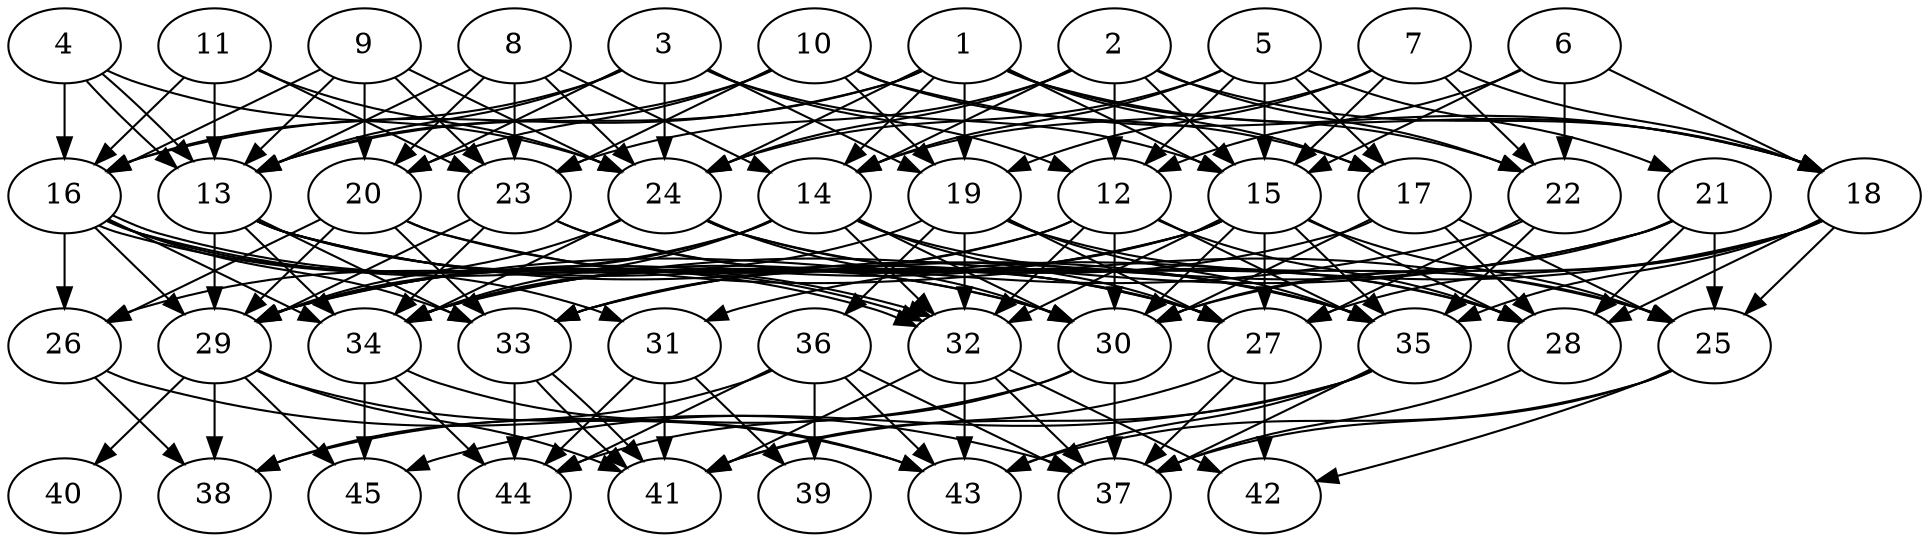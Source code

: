 // DAG automatically generated by daggen at Thu Oct  3 14:07:24 2019
// ./daggen --dot -n 45 --ccr 0.3 --fat 0.7 --regular 0.7 --density 0.7 --mindata 5242880 --maxdata 52428800 
digraph G {
  1 [size="135509333", alpha="0.04", expect_size="40652800"] 
  1 -> 13 [size ="40652800"]
  1 -> 14 [size ="40652800"]
  1 -> 15 [size ="40652800"]
  1 -> 16 [size ="40652800"]
  1 -> 17 [size ="40652800"]
  1 -> 18 [size ="40652800"]
  1 -> 19 [size ="40652800"]
  1 -> 22 [size ="40652800"]
  1 -> 24 [size ="40652800"]
  2 [size="81578667", alpha="0.06", expect_size="24473600"] 
  2 -> 12 [size ="24473600"]
  2 -> 14 [size ="24473600"]
  2 -> 15 [size ="24473600"]
  2 -> 18 [size ="24473600"]
  2 -> 22 [size ="24473600"]
  2 -> 23 [size ="24473600"]
  2 -> 24 [size ="24473600"]
  3 [size="97600853", alpha="0.04", expect_size="29280256"] 
  3 -> 12 [size ="29280256"]
  3 -> 13 [size ="29280256"]
  3 -> 15 [size ="29280256"]
  3 -> 16 [size ="29280256"]
  3 -> 19 [size ="29280256"]
  3 -> 20 [size ="29280256"]
  3 -> 24 [size ="29280256"]
  4 [size="110923093", alpha="0.04", expect_size="33276928"] 
  4 -> 13 [size ="33276928"]
  4 -> 13 [size ="33276928"]
  4 -> 16 [size ="33276928"]
  4 -> 24 [size ="33276928"]
  5 [size="24180053", alpha="0.10", expect_size="7254016"] 
  5 -> 12 [size ="7254016"]
  5 -> 14 [size ="7254016"]
  5 -> 15 [size ="7254016"]
  5 -> 17 [size ="7254016"]
  5 -> 21 [size ="7254016"]
  5 -> 24 [size ="7254016"]
  6 [size="25630720", alpha="0.12", expect_size="7689216"] 
  6 -> 12 [size ="7689216"]
  6 -> 15 [size ="7689216"]
  6 -> 18 [size ="7689216"]
  6 -> 22 [size ="7689216"]
  7 [size="88251733", alpha="0.14", expect_size="26475520"] 
  7 -> 14 [size ="26475520"]
  7 -> 15 [size ="26475520"]
  7 -> 18 [size ="26475520"]
  7 -> 19 [size ="26475520"]
  7 -> 22 [size ="26475520"]
  8 [size="144902827", alpha="0.04", expect_size="43470848"] 
  8 -> 13 [size ="43470848"]
  8 -> 14 [size ="43470848"]
  8 -> 20 [size ="43470848"]
  8 -> 23 [size ="43470848"]
  8 -> 24 [size ="43470848"]
  9 [size="122251947", alpha="0.10", expect_size="36675584"] 
  9 -> 13 [size ="36675584"]
  9 -> 16 [size ="36675584"]
  9 -> 20 [size ="36675584"]
  9 -> 23 [size ="36675584"]
  9 -> 24 [size ="36675584"]
  10 [size="152343893", alpha="0.18", expect_size="45703168"] 
  10 -> 13 [size ="45703168"]
  10 -> 17 [size ="45703168"]
  10 -> 18 [size ="45703168"]
  10 -> 19 [size ="45703168"]
  10 -> 20 [size ="45703168"]
  10 -> 23 [size ="45703168"]
  11 [size="149862400", alpha="0.16", expect_size="44958720"] 
  11 -> 13 [size ="44958720"]
  11 -> 16 [size ="44958720"]
  11 -> 23 [size ="44958720"]
  11 -> 24 [size ="44958720"]
  12 [size="27729920", alpha="0.20", expect_size="8318976"] 
  12 -> 28 [size ="8318976"]
  12 -> 29 [size ="8318976"]
  12 -> 30 [size ="8318976"]
  12 -> 32 [size ="8318976"]
  12 -> 34 [size ="8318976"]
  12 -> 35 [size ="8318976"]
  13 [size="71478613", alpha="0.12", expect_size="21443584"] 
  13 -> 27 [size ="21443584"]
  13 -> 29 [size ="21443584"]
  13 -> 30 [size ="21443584"]
  13 -> 32 [size ="21443584"]
  13 -> 33 [size ="21443584"]
  13 -> 34 [size ="21443584"]
  13 -> 35 [size ="21443584"]
  14 [size="105598293", alpha="0.01", expect_size="31679488"] 
  14 -> 26 [size ="31679488"]
  14 -> 27 [size ="31679488"]
  14 -> 28 [size ="31679488"]
  14 -> 29 [size ="31679488"]
  14 -> 30 [size ="31679488"]
  14 -> 32 [size ="31679488"]
  14 -> 34 [size ="31679488"]
  15 [size="136680107", alpha="0.06", expect_size="41004032"] 
  15 -> 25 [size ="41004032"]
  15 -> 27 [size ="41004032"]
  15 -> 28 [size ="41004032"]
  15 -> 29 [size ="41004032"]
  15 -> 30 [size ="41004032"]
  15 -> 32 [size ="41004032"]
  15 -> 33 [size ="41004032"]
  15 -> 34 [size ="41004032"]
  15 -> 35 [size ="41004032"]
  16 [size="58221227", alpha="0.02", expect_size="17466368"] 
  16 -> 26 [size ="17466368"]
  16 -> 29 [size ="17466368"]
  16 -> 30 [size ="17466368"]
  16 -> 31 [size ="17466368"]
  16 -> 32 [size ="17466368"]
  16 -> 32 [size ="17466368"]
  16 -> 33 [size ="17466368"]
  16 -> 34 [size ="17466368"]
  17 [size="155572907", alpha="0.19", expect_size="46671872"] 
  17 -> 25 [size ="46671872"]
  17 -> 28 [size ="46671872"]
  17 -> 30 [size ="46671872"]
  17 -> 33 [size ="46671872"]
  18 [size="111015253", alpha="0.14", expect_size="33304576"] 
  18 -> 25 [size ="33304576"]
  18 -> 27 [size ="33304576"]
  18 -> 28 [size ="33304576"]
  18 -> 30 [size ="33304576"]
  18 -> 31 [size ="33304576"]
  18 -> 35 [size ="33304576"]
  19 [size="139240107", alpha="0.10", expect_size="41772032"] 
  19 -> 25 [size ="41772032"]
  19 -> 27 [size ="41772032"]
  19 -> 32 [size ="41772032"]
  19 -> 34 [size ="41772032"]
  19 -> 35 [size ="41772032"]
  19 -> 36 [size ="41772032"]
  20 [size="62754133", alpha="0.15", expect_size="18826240"] 
  20 -> 25 [size ="18826240"]
  20 -> 26 [size ="18826240"]
  20 -> 27 [size ="18826240"]
  20 -> 29 [size ="18826240"]
  20 -> 33 [size ="18826240"]
  21 [size="43895467", alpha="0.16", expect_size="13168640"] 
  21 -> 25 [size ="13168640"]
  21 -> 28 [size ="13168640"]
  21 -> 30 [size ="13168640"]
  21 -> 33 [size ="13168640"]
  21 -> 34 [size ="13168640"]
  22 [size="173598720", alpha="0.04", expect_size="52079616"] 
  22 -> 27 [size ="52079616"]
  22 -> 29 [size ="52079616"]
  22 -> 35 [size ="52079616"]
  23 [size="173496320", alpha="0.03", expect_size="52048896"] 
  23 -> 27 [size ="52048896"]
  23 -> 29 [size ="52048896"]
  23 -> 34 [size ="52048896"]
  23 -> 35 [size ="52048896"]
  24 [size="109455360", alpha="0.14", expect_size="32836608"] 
  24 -> 28 [size ="32836608"]
  24 -> 29 [size ="32836608"]
  24 -> 30 [size ="32836608"]
  24 -> 34 [size ="32836608"]
  24 -> 35 [size ="32836608"]
  25 [size="114988373", alpha="0.05", expect_size="34496512"] 
  25 -> 37 [size ="34496512"]
  25 -> 42 [size ="34496512"]
  25 -> 43 [size ="34496512"]
  26 [size="164727467", alpha="0.18", expect_size="49418240"] 
  26 -> 37 [size ="49418240"]
  26 -> 38 [size ="49418240"]
  27 [size="21097813", alpha="0.19", expect_size="6329344"] 
  27 -> 37 [size ="6329344"]
  27 -> 41 [size ="6329344"]
  27 -> 42 [size ="6329344"]
  28 [size="169410560", alpha="0.17", expect_size="50823168"] 
  28 -> 37 [size ="50823168"]
  29 [size="122736640", alpha="0.08", expect_size="36820992"] 
  29 -> 38 [size ="36820992"]
  29 -> 40 [size ="36820992"]
  29 -> 41 [size ="36820992"]
  29 -> 43 [size ="36820992"]
  29 -> 45 [size ="36820992"]
  30 [size="43482453", alpha="0.16", expect_size="13044736"] 
  30 -> 37 [size ="13044736"]
  30 -> 38 [size ="13044736"]
  30 -> 44 [size ="13044736"]
  31 [size="164154027", alpha="0.01", expect_size="49246208"] 
  31 -> 39 [size ="49246208"]
  31 -> 41 [size ="49246208"]
  31 -> 44 [size ="49246208"]
  32 [size="130928640", alpha="0.08", expect_size="39278592"] 
  32 -> 37 [size ="39278592"]
  32 -> 41 [size ="39278592"]
  32 -> 42 [size ="39278592"]
  32 -> 43 [size ="39278592"]
  33 [size="165191680", alpha="0.01", expect_size="49557504"] 
  33 -> 41 [size ="49557504"]
  33 -> 41 [size ="49557504"]
  33 -> 44 [size ="49557504"]
  34 [size="32498347", alpha="0.05", expect_size="9749504"] 
  34 -> 43 [size ="9749504"]
  34 -> 44 [size ="9749504"]
  34 -> 45 [size ="9749504"]
  35 [size="140871680", alpha="0.05", expect_size="42261504"] 
  35 -> 37 [size ="42261504"]
  35 -> 41 [size ="42261504"]
  35 -> 43 [size ="42261504"]
  35 -> 45 [size ="42261504"]
  36 [size="25156267", alpha="0.10", expect_size="7546880"] 
  36 -> 37 [size ="7546880"]
  36 -> 38 [size ="7546880"]
  36 -> 39 [size ="7546880"]
  36 -> 43 [size ="7546880"]
  36 -> 44 [size ="7546880"]
  37 [size="165369173", alpha="0.12", expect_size="49610752"] 
  38 [size="160430080", alpha="0.06", expect_size="48129024"] 
  39 [size="137768960", alpha="0.16", expect_size="41330688"] 
  40 [size="44871680", alpha="0.12", expect_size="13461504"] 
  41 [size="173895680", alpha="0.10", expect_size="52168704"] 
  42 [size="28084907", alpha="0.09", expect_size="8425472"] 
  43 [size="89555627", alpha="0.08", expect_size="26866688"] 
  44 [size="97733973", alpha="0.18", expect_size="29320192"] 
  45 [size="140748800", alpha="0.00", expect_size="42224640"] 
}

